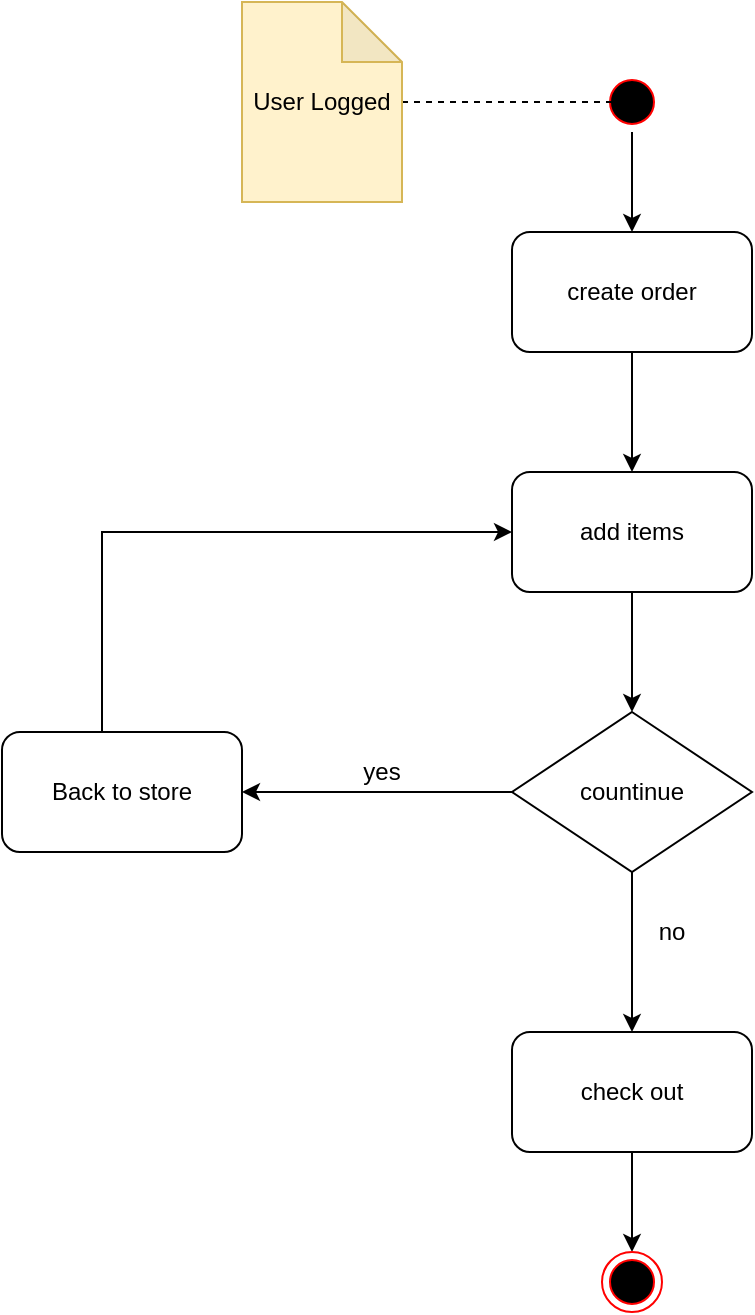 <mxfile version="10.6.7" type="device"><diagram id="OML02ly_5TK0hL58com-" name="Page-1"><mxGraphModel dx="1394" dy="765" grid="1" gridSize="10" guides="1" tooltips="1" connect="1" arrows="1" fold="1" page="1" pageScale="1" pageWidth="850" pageHeight="1100" math="0" shadow="0"><root><mxCell id="0"/><mxCell id="1" parent="0"/><mxCell id="sHU3O7CJkHZVHEx2Q7ud-16" style="edgeStyle=orthogonalEdgeStyle;rounded=0;orthogonalLoop=1;jettySize=auto;html=1;entryX=0.5;entryY=0;entryDx=0;entryDy=0;" edge="1" parent="1" source="UXrqbSPCqrm3QHhOG8yR-1" target="UXrqbSPCqrm3QHhOG8yR-3"><mxGeometry relative="1" as="geometry"/></mxCell><mxCell id="UXrqbSPCqrm3QHhOG8yR-1" value="" style="ellipse;html=1;shape=startState;fillColor=#000000;strokeColor=#ff0000;" parent="1" vertex="1"><mxGeometry x="410" y="40" width="30" height="30" as="geometry"/></mxCell><mxCell id="sHU3O7CJkHZVHEx2Q7ud-2" style="edgeStyle=orthogonalEdgeStyle;rounded=0;orthogonalLoop=1;jettySize=auto;html=1;entryX=0.5;entryY=0;entryDx=0;entryDy=0;" edge="1" parent="1" source="UXrqbSPCqrm3QHhOG8yR-3" target="sHU3O7CJkHZVHEx2Q7ud-1"><mxGeometry relative="1" as="geometry"/></mxCell><mxCell id="UXrqbSPCqrm3QHhOG8yR-3" value="create order" style="rounded=1;whiteSpace=wrap;html=1;" parent="1" vertex="1"><mxGeometry x="365" y="120" width="120" height="60" as="geometry"/></mxCell><mxCell id="sHU3O7CJkHZVHEx2Q7ud-7" style="edgeStyle=orthogonalEdgeStyle;rounded=0;orthogonalLoop=1;jettySize=auto;html=1;entryX=0.5;entryY=0;entryDx=0;entryDy=0;" edge="1" parent="1" source="sHU3O7CJkHZVHEx2Q7ud-1" target="sHU3O7CJkHZVHEx2Q7ud-3"><mxGeometry relative="1" as="geometry"/></mxCell><mxCell id="sHU3O7CJkHZVHEx2Q7ud-1" value="add items" style="rounded=1;whiteSpace=wrap;html=1;" vertex="1" parent="1"><mxGeometry x="365" y="240" width="120" height="60" as="geometry"/></mxCell><mxCell id="sHU3O7CJkHZVHEx2Q7ud-5" style="edgeStyle=orthogonalEdgeStyle;rounded=0;orthogonalLoop=1;jettySize=auto;html=1;entryX=1;entryY=0.5;entryDx=0;entryDy=0;" edge="1" parent="1" source="sHU3O7CJkHZVHEx2Q7ud-3" target="sHU3O7CJkHZVHEx2Q7ud-4"><mxGeometry relative="1" as="geometry"/></mxCell><mxCell id="sHU3O7CJkHZVHEx2Q7ud-10" style="edgeStyle=orthogonalEdgeStyle;rounded=0;orthogonalLoop=1;jettySize=auto;html=1;entryX=0.5;entryY=0;entryDx=0;entryDy=0;" edge="1" parent="1" source="sHU3O7CJkHZVHEx2Q7ud-3" target="sHU3O7CJkHZVHEx2Q7ud-9"><mxGeometry relative="1" as="geometry"/></mxCell><mxCell id="sHU3O7CJkHZVHEx2Q7ud-3" value="countinue" style="rhombus;whiteSpace=wrap;html=1;" vertex="1" parent="1"><mxGeometry x="365" y="360" width="120" height="80" as="geometry"/></mxCell><mxCell id="sHU3O7CJkHZVHEx2Q7ud-6" style="edgeStyle=orthogonalEdgeStyle;rounded=0;orthogonalLoop=1;jettySize=auto;html=1;entryX=0;entryY=0.5;entryDx=0;entryDy=0;" edge="1" parent="1" source="sHU3O7CJkHZVHEx2Q7ud-4" target="sHU3O7CJkHZVHEx2Q7ud-1"><mxGeometry relative="1" as="geometry"><mxPoint x="160" y="270" as="targetPoint"/><Array as="points"><mxPoint x="160" y="270"/></Array></mxGeometry></mxCell><mxCell id="sHU3O7CJkHZVHEx2Q7ud-4" value="Back to store" style="rounded=1;whiteSpace=wrap;html=1;" vertex="1" parent="1"><mxGeometry x="110" y="370" width="120" height="60" as="geometry"/></mxCell><mxCell id="sHU3O7CJkHZVHEx2Q7ud-8" value="yes" style="text;html=1;strokeColor=none;fillColor=none;align=center;verticalAlign=middle;whiteSpace=wrap;rounded=0;" vertex="1" parent="1"><mxGeometry x="280" y="380" width="40" height="20" as="geometry"/></mxCell><mxCell id="sHU3O7CJkHZVHEx2Q7ud-15" value="" style="edgeStyle=orthogonalEdgeStyle;rounded=0;orthogonalLoop=1;jettySize=auto;html=1;" edge="1" parent="1" source="sHU3O7CJkHZVHEx2Q7ud-9" target="sHU3O7CJkHZVHEx2Q7ud-14"><mxGeometry relative="1" as="geometry"><Array as="points"><mxPoint x="425" y="590"/><mxPoint x="425" y="590"/></Array></mxGeometry></mxCell><mxCell id="sHU3O7CJkHZVHEx2Q7ud-9" value="check out" style="rounded=1;whiteSpace=wrap;html=1;" vertex="1" parent="1"><mxGeometry x="365" y="520" width="120" height="60" as="geometry"/></mxCell><mxCell id="sHU3O7CJkHZVHEx2Q7ud-13" value="no" style="text;html=1;strokeColor=none;fillColor=none;align=center;verticalAlign=middle;whiteSpace=wrap;rounded=0;" vertex="1" parent="1"><mxGeometry x="425" y="460" width="40" height="20" as="geometry"/></mxCell><mxCell id="sHU3O7CJkHZVHEx2Q7ud-14" value="" style="ellipse;html=1;shape=endState;fillColor=#000000;strokeColor=#ff0000;" vertex="1" parent="1"><mxGeometry x="410" y="630" width="30" height="30" as="geometry"/></mxCell><mxCell id="sHU3O7CJkHZVHEx2Q7ud-21" style="edgeStyle=orthogonalEdgeStyle;rounded=0;orthogonalLoop=1;jettySize=auto;html=1;dashed=1;endArrow=none;endFill=0;" edge="1" parent="1" source="sHU3O7CJkHZVHEx2Q7ud-17"><mxGeometry relative="1" as="geometry"><mxPoint x="420" y="55" as="targetPoint"/></mxGeometry></mxCell><mxCell id="sHU3O7CJkHZVHEx2Q7ud-17" value="User Logged" style="shape=note;whiteSpace=wrap;html=1;backgroundOutline=1;darkOpacity=0.05;fillColor=#fff2cc;strokeColor=#d6b656;" vertex="1" parent="1"><mxGeometry x="230" y="5" width="80" height="100" as="geometry"/></mxCell></root></mxGraphModel></diagram></mxfile>